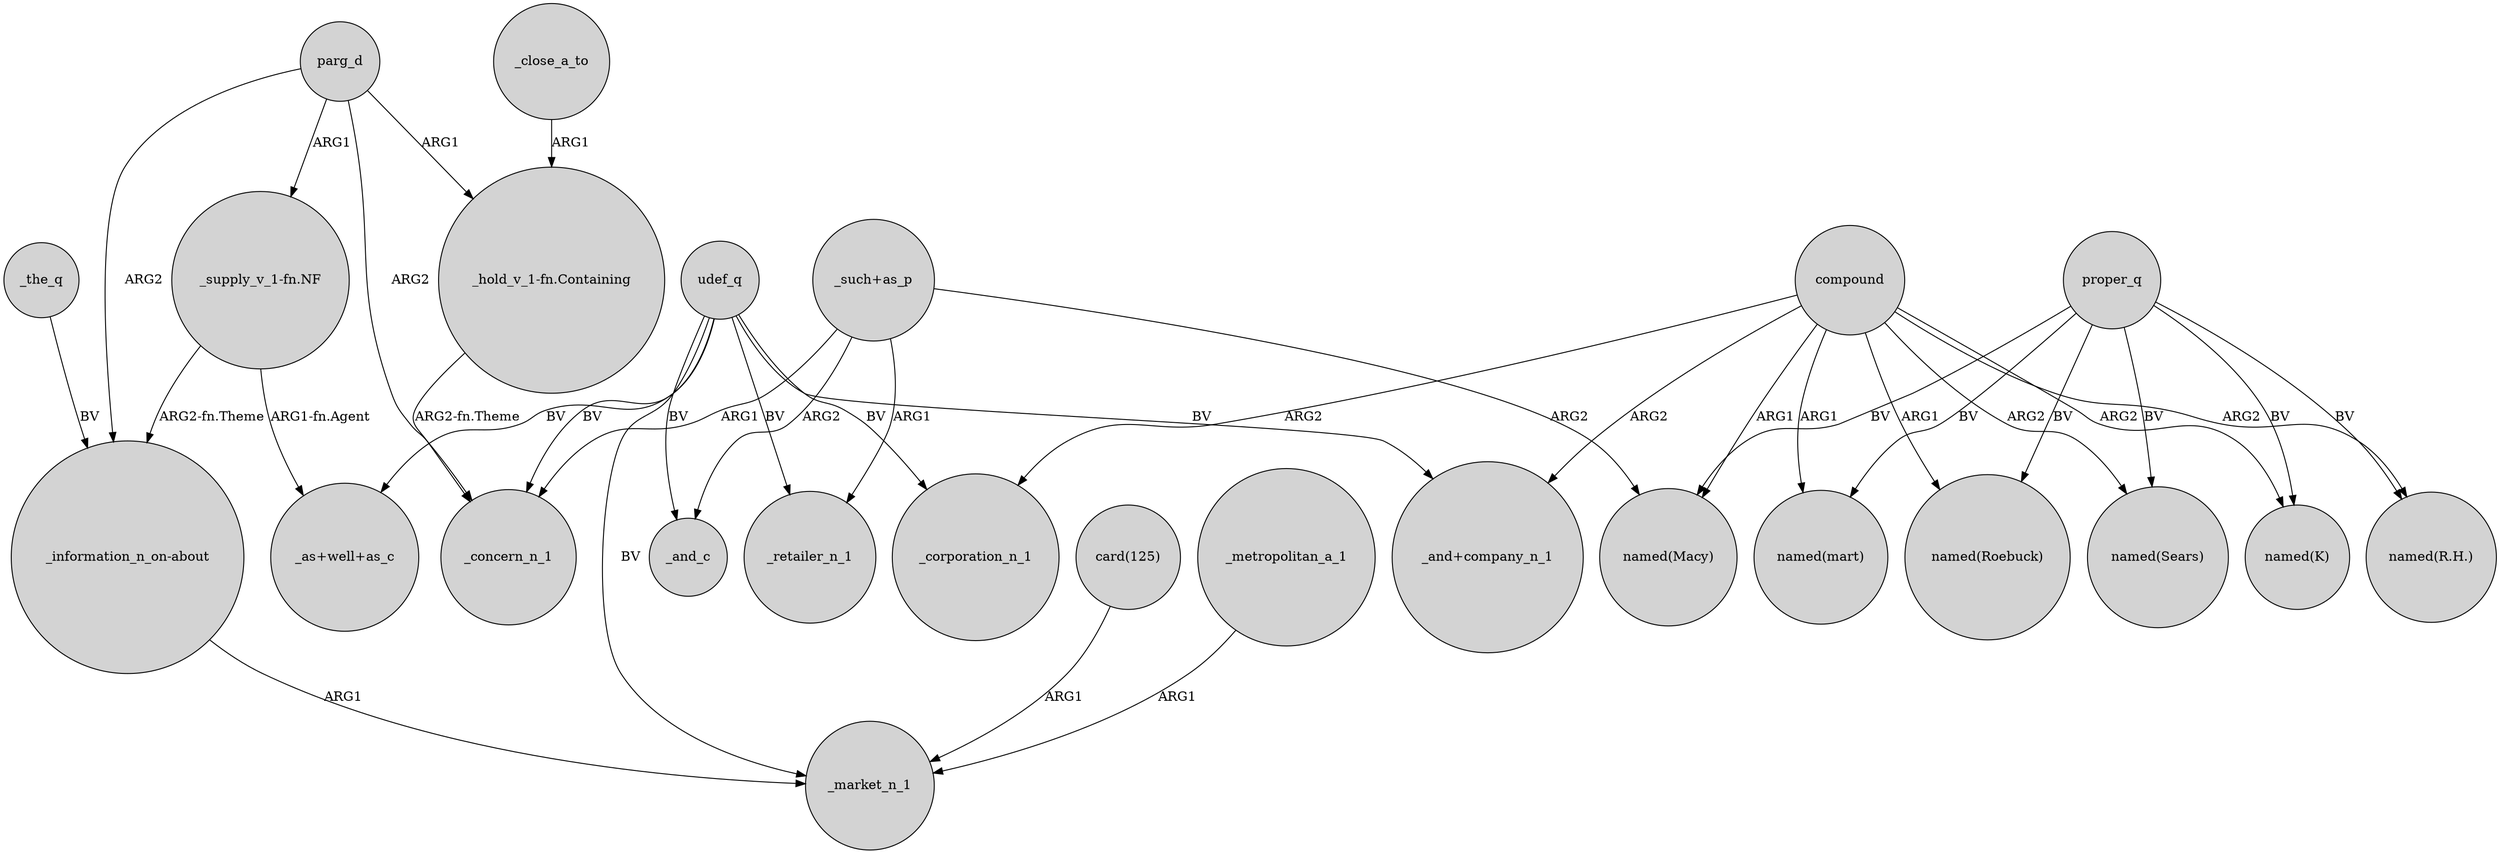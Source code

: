 digraph {
	node [shape=circle style=filled]
	_close_a_to -> "_hold_v_1-fn.Containing" [label=ARG1]
	"_supply_v_1-fn.NF" -> "_as+well+as_c" [label="ARG1-fn.Agent"]
	udef_q -> "_as+well+as_c" [label=BV]
	compound -> "named(Sears)" [label=ARG2]
	"_information_n_on-about" -> _market_n_1 [label=ARG1]
	compound -> "named(Roebuck)" [label=ARG1]
	compound -> _corporation_n_1 [label=ARG2]
	_the_q -> "_information_n_on-about" [label=BV]
	"_such+as_p" -> "named(Macy)" [label=ARG2]
	parg_d -> _concern_n_1 [label=ARG2]
	"card(125)" -> _market_n_1 [label=ARG1]
	udef_q -> _market_n_1 [label=BV]
	parg_d -> "_hold_v_1-fn.Containing" [label=ARG1]
	compound -> "named(mart)" [label=ARG1]
	"_hold_v_1-fn.Containing" -> _concern_n_1 [label="ARG2-fn.Theme"]
	udef_q -> _corporation_n_1 [label=BV]
	"_such+as_p" -> _and_c [label=ARG2]
	proper_q -> "named(Sears)" [label=BV]
	compound -> "named(R.H.)" [label=ARG2]
	compound -> "_and+company_n_1" [label=ARG2]
	udef_q -> _concern_n_1 [label=BV]
	compound -> "named(Macy)" [label=ARG1]
	proper_q -> "named(K)" [label=BV]
	"_supply_v_1-fn.NF" -> "_information_n_on-about" [label="ARG2-fn.Theme"]
	udef_q -> "_and+company_n_1" [label=BV]
	udef_q -> _retailer_n_1 [label=BV]
	_metropolitan_a_1 -> _market_n_1 [label=ARG1]
	proper_q -> "named(Macy)" [label=BV]
	proper_q -> "named(R.H.)" [label=BV]
	compound -> "named(K)" [label=ARG2]
	"_such+as_p" -> _retailer_n_1 [label=ARG1]
	udef_q -> _and_c [label=BV]
	proper_q -> "named(Roebuck)" [label=BV]
	proper_q -> "named(mart)" [label=BV]
	parg_d -> "_information_n_on-about" [label=ARG2]
	parg_d -> "_supply_v_1-fn.NF" [label=ARG1]
	"_such+as_p" -> _concern_n_1 [label=ARG1]
}
